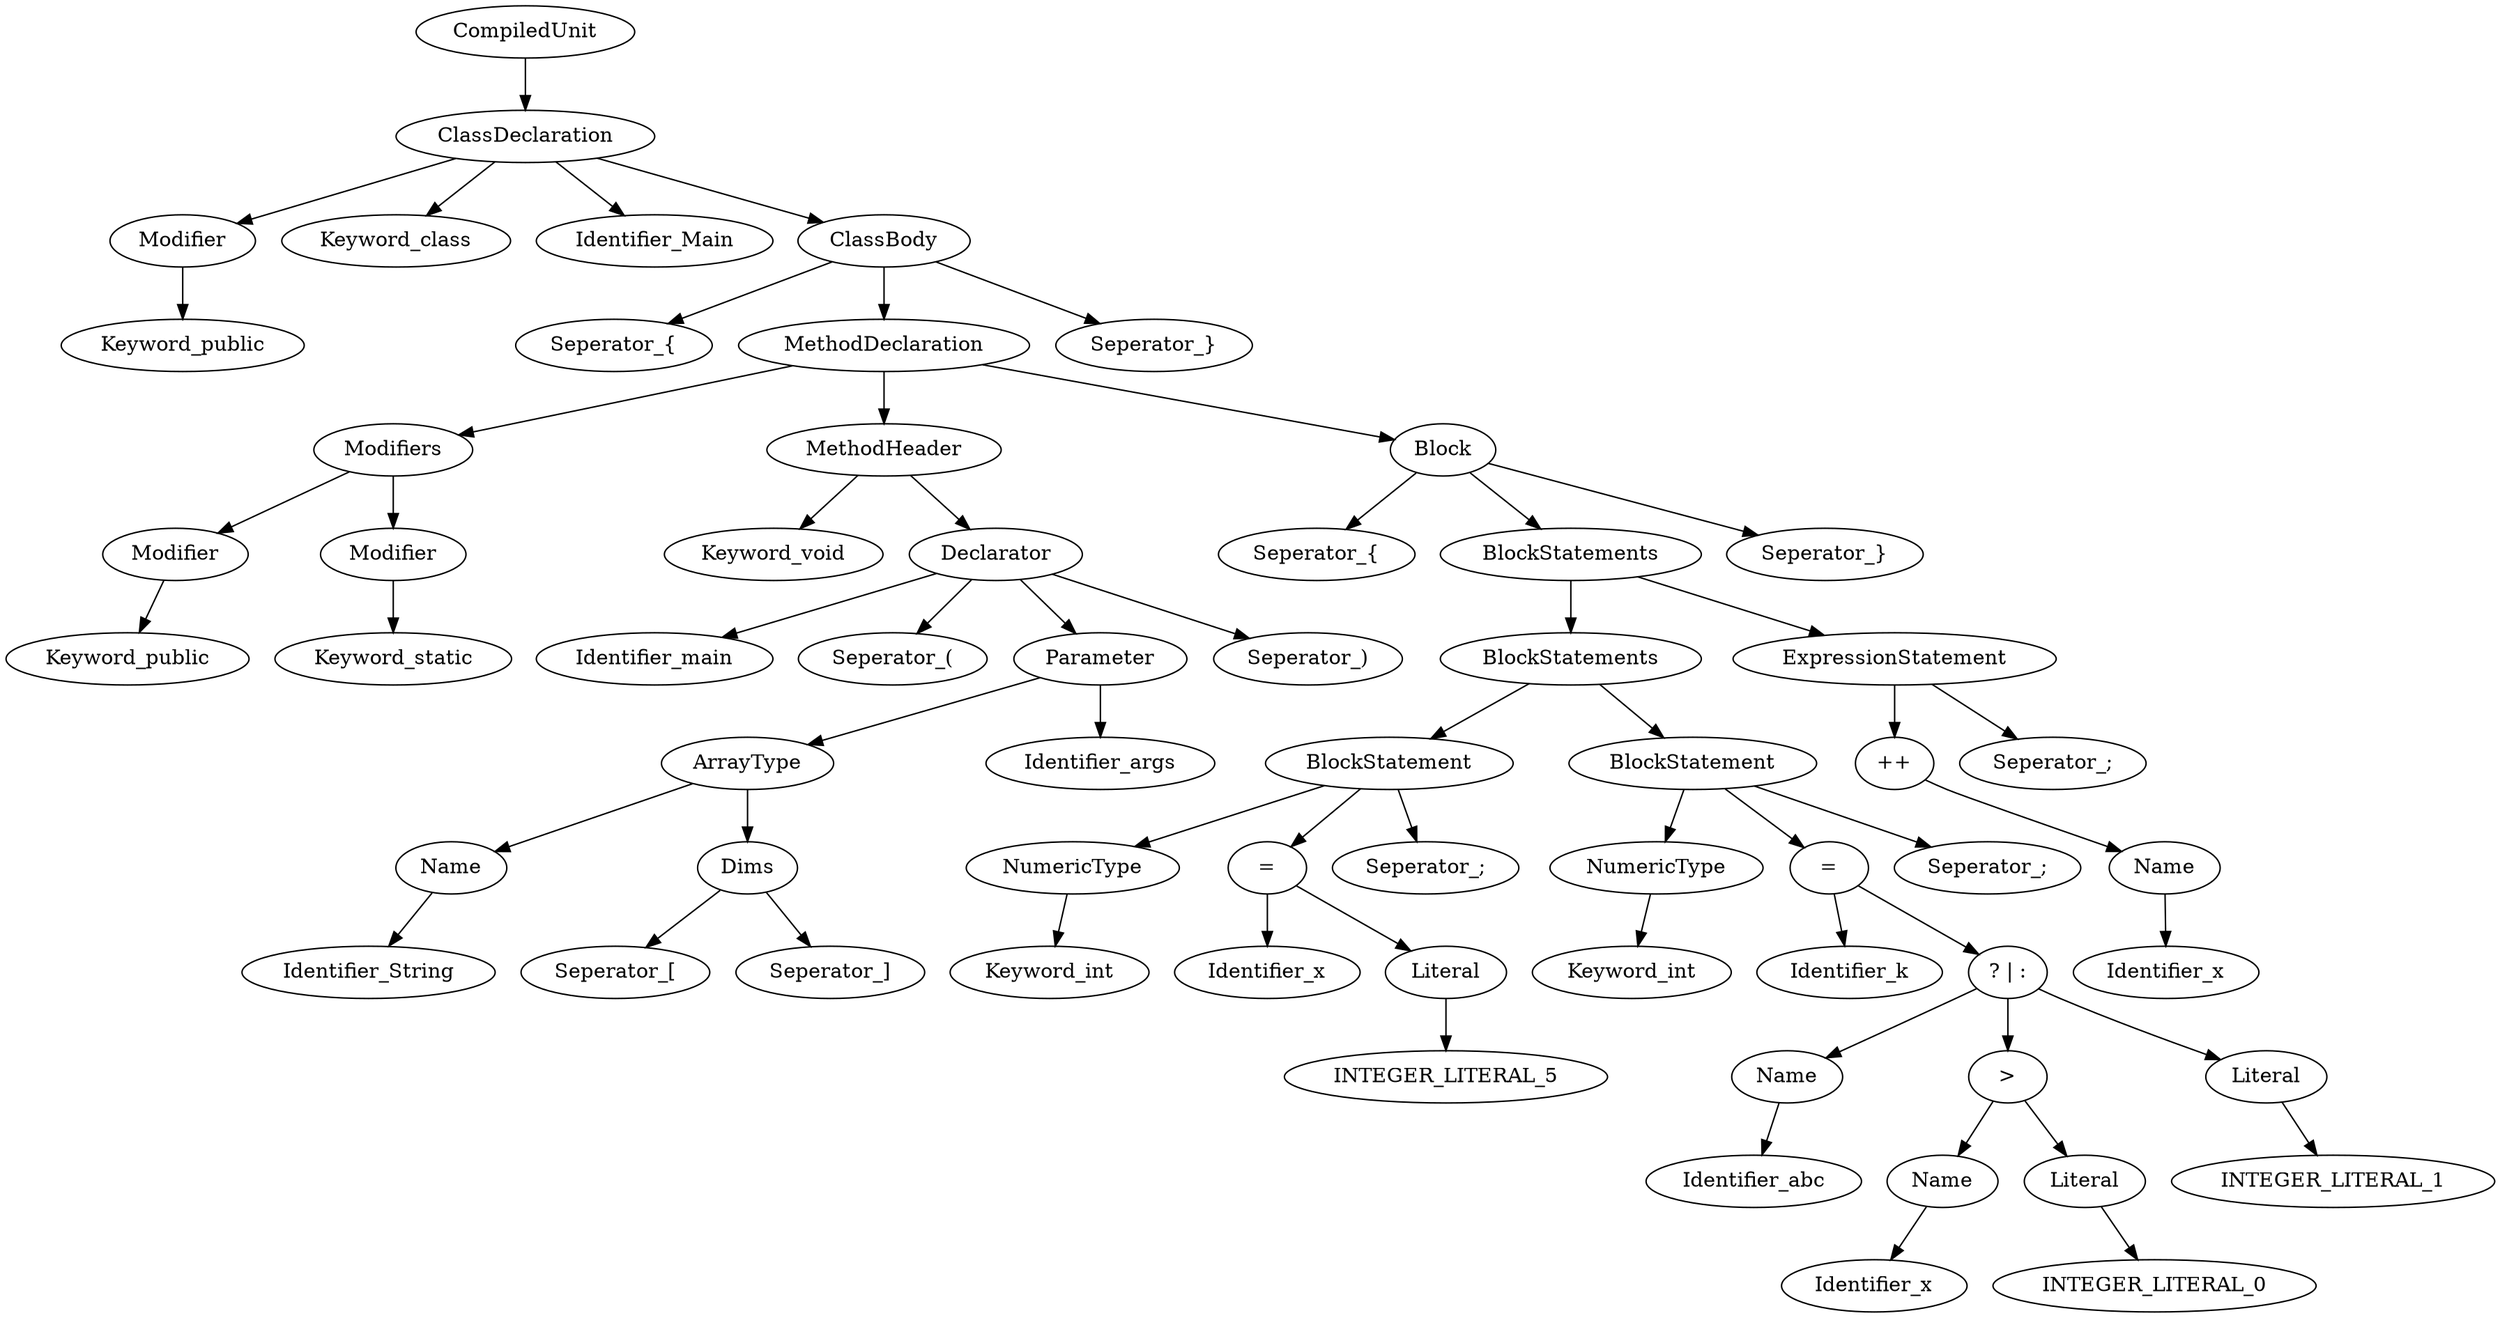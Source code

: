 digraph G{
node[ordering=out]
n1a[label="Keyword_public"]
n1[label="Modifier"]
n1->n1a
n2a[label="Keyword_public"]
n2[label="Modifier"]
n2->n2a
n3a[label="Keyword_static"]
n3[label="Modifier"]
n3->n3a
n4[label="Modifiers"]
n4->n2
n4->n3
n5a[label="Identifier_String"]
n5[label="Name"]
n5->n5a
n6a[label="Seperator_["]
n6b[label="Seperator_]"]
n6[label="Dims"]
n6->n6a
n6->n6b
n7[label="ArrayType"]
n7->n5
n7->n6
n8b[label="Identifier_args"]
n8[label="Parameter"]
n8->n7
n8->n8b
n9a[label="Identifier_main"]
n9b[label="Seperator_("]
n9d[label="Seperator_)"]
n9[label="Declarator"]
n9->n9a
n9->n9b
n9->n8
n9->n9d
n10a[label="Keyword_void"]
n10[label="MethodHeader"]
n10->n10a
n10->n9
n11a[label="Keyword_int"]
n11[label="NumericType"]
n11->n11a
n12a[label="INTEGER_LITERAL_5"]
n12[label="Literal"]
n12->n12a
n13a[label="Identifier_x"]
n13[label="="]
n13->n13a
n13->n12
n14c[label="Seperator_;"]
n14[label="BlockStatement"]
n14->n11
n14->n13
n14->n14c
n15a[label="Keyword_int"]
n15[label="NumericType"]
n15->n15a
n16a[label="Identifier_abc"]
n16[label="Name"]
n16->n16a
n17a[label="Identifier_x"]
n17[label="Name"]
n17->n17a
n18a[label="INTEGER_LITERAL_0"]
n18[label="Literal"]
n18->n18a
n19[label=">"]
n19->n17
n19->n18
n20a[label="INTEGER_LITERAL_1"]
n20[label="Literal"]
n20->n20a
n21[label="? | :"]
n21->n16
n21->n19
n21->n20
n22a[label="Identifier_k"]
n22[label="="]
n22->n22a
n22->n21
n23c[label="Seperator_;"]
n23[label="BlockStatement"]
n23->n15
n23->n22
n23->n23c
n24[label="BlockStatements"]
n24->n14
n24->n23
n25a[label="Identifier_x"]
n25[label="Name"]
n25->n25a
n26[label="++"]
n26->n25
n27b[label="Seperator_;"]
n27[label="ExpressionStatement"]
n27->n26
n27->n27b
n28[label="BlockStatements"]
n28->n24
n28->n27
n29a[label="Seperator_{"]
n29c[label="Seperator_}"]
n29[label="Block"]
n29->n29a
n29->n28
n29->n29c
n30[label="MethodDeclaration"]
n30->n4
n30->n10
n30->n29
n31a[label="Seperator_{"]
n31c[label="Seperator_}"]
n31[label="ClassBody"]
n31->n31a
n31->n30
n31->n31c
n32b[label="Keyword_class"]
n32c[label="Identifier_Main"]
n32[label="ClassDeclaration"]
n32->n1
n32->n32b
n32->n32c
n32->n31
n33[label="CompiledUnit"]
n33->n32
}
